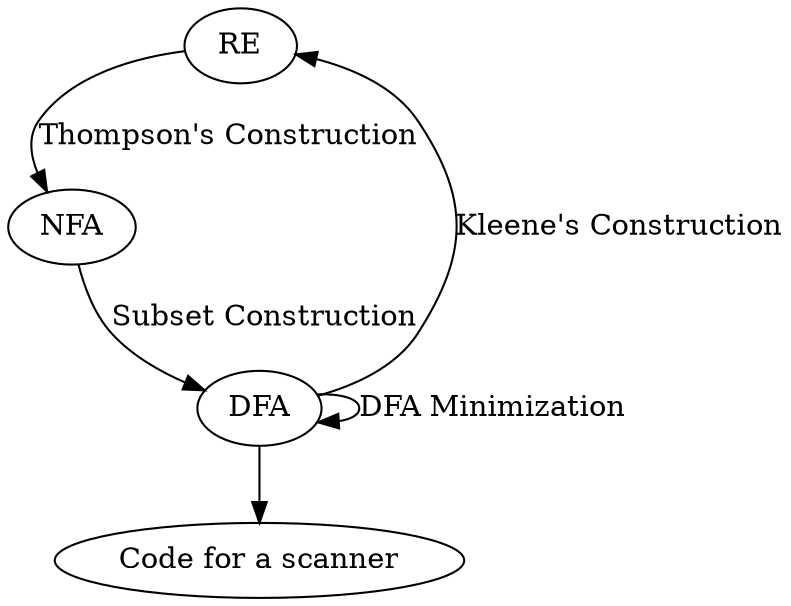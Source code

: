 digraph finite_state_machine {
    RE -> NFA[ label = "Thompson's Construction" ];
    NFA -> DFA [ label = "Subset Construction" ];
    DFA -> DFA [ label = "DFA Minimization" ];
    DFA -> RE [ label = "Kleene's Construction" ];
    DFA -> "Code for a scanner";
}
